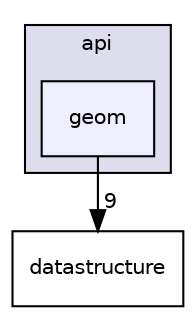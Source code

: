 digraph "interfaces/api/geom" {
  compound=true
  node [ fontsize="10", fontname="Helvetica"];
  edge [ labelfontsize="10", labelfontname="Helvetica"];
  subgraph clusterdir_5ccb2e05c35c6d85a94d42568a113e58 {
    graph [ bgcolor="#ddddee", pencolor="black", label="api" fontname="Helvetica", fontsize="10", URL="dir_5ccb2e05c35c6d85a94d42568a113e58.html"]
  dir_408d06d485f241496717b84eed5687ad [shape=box, label="geom", style="filled", fillcolor="#eeeeff", pencolor="black", URL="dir_408d06d485f241496717b84eed5687ad.html"];
  }
  dir_3163639002ef67c6c12f1b2ccf7afca4 [shape=box label="datastructure" URL="dir_3163639002ef67c6c12f1b2ccf7afca4.html"];
  dir_408d06d485f241496717b84eed5687ad->dir_3163639002ef67c6c12f1b2ccf7afca4 [headlabel="9", labeldistance=1.5 headhref="dir_000006_000027.html"];
}

